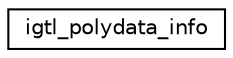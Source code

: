 digraph "Graphical Class Hierarchy"
{
  edge [fontname="Helvetica",fontsize="10",labelfontname="Helvetica",labelfontsize="10"];
  node [fontname="Helvetica",fontsize="10",shape=record];
  rankdir="LR";
  Node1 [label="igtl_polydata_info",height=0.2,width=0.4,color="black", fillcolor="white", style="filled",URL="$structigtl__polydata__info.html"];
}

